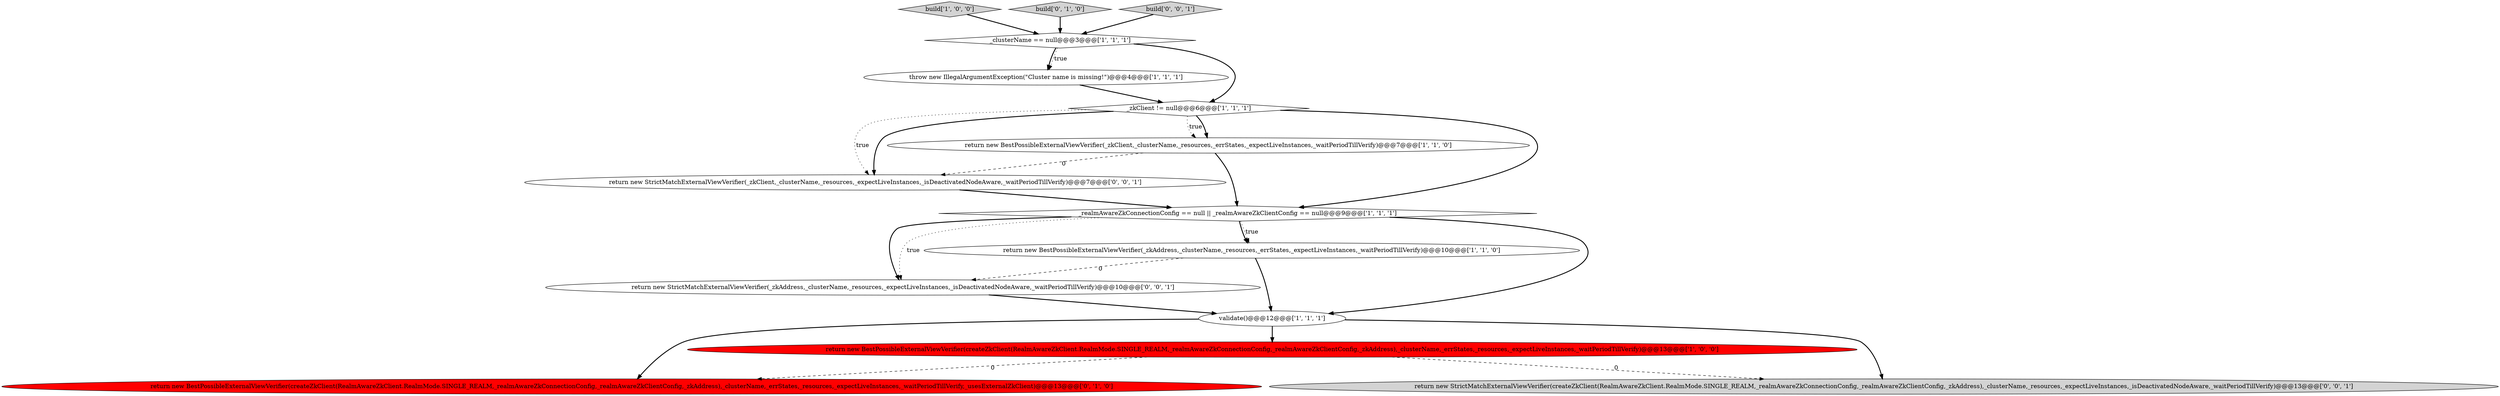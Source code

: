 digraph {
1 [style = filled, label = "build['1', '0', '0']", fillcolor = lightgray, shape = diamond image = "AAA0AAABBB1BBB"];
4 [style = filled, label = "_clusterName == null@@@3@@@['1', '1', '1']", fillcolor = white, shape = diamond image = "AAA0AAABBB1BBB"];
8 [style = filled, label = "throw new IllegalArgumentException(\"Cluster name is missing!\")@@@4@@@['1', '1', '1']", fillcolor = white, shape = ellipse image = "AAA0AAABBB1BBB"];
13 [style = filled, label = "return new StrictMatchExternalViewVerifier(_zkAddress,_clusterName,_resources,_expectLiveInstances,_isDeactivatedNodeAware,_waitPeriodTillVerify)@@@10@@@['0', '0', '1']", fillcolor = white, shape = ellipse image = "AAA0AAABBB3BBB"];
9 [style = filled, label = "return new BestPossibleExternalViewVerifier(createZkClient(RealmAwareZkClient.RealmMode.SINGLE_REALM,_realmAwareZkConnectionConfig,_realmAwareZkClientConfig,_zkAddress),_clusterName,_errStates,_resources,_expectLiveInstances,_waitPeriodTillVerify,_usesExternalZkClient)@@@13@@@['0', '1', '0']", fillcolor = red, shape = ellipse image = "AAA1AAABBB2BBB"];
11 [style = filled, label = "return new StrictMatchExternalViewVerifier(_zkClient,_clusterName,_resources,_expectLiveInstances,_isDeactivatedNodeAware,_waitPeriodTillVerify)@@@7@@@['0', '0', '1']", fillcolor = white, shape = ellipse image = "AAA0AAABBB3BBB"];
10 [style = filled, label = "build['0', '1', '0']", fillcolor = lightgray, shape = diamond image = "AAA0AAABBB2BBB"];
7 [style = filled, label = "return new BestPossibleExternalViewVerifier(createZkClient(RealmAwareZkClient.RealmMode.SINGLE_REALM,_realmAwareZkConnectionConfig,_realmAwareZkClientConfig,_zkAddress),_clusterName,_errStates,_resources,_expectLiveInstances,_waitPeriodTillVerify)@@@13@@@['1', '0', '0']", fillcolor = red, shape = ellipse image = "AAA1AAABBB1BBB"];
5 [style = filled, label = "validate()@@@12@@@['1', '1', '1']", fillcolor = white, shape = ellipse image = "AAA0AAABBB1BBB"];
3 [style = filled, label = "_realmAwareZkConnectionConfig == null || _realmAwareZkClientConfig == null@@@9@@@['1', '1', '1']", fillcolor = white, shape = diamond image = "AAA0AAABBB1BBB"];
6 [style = filled, label = "return new BestPossibleExternalViewVerifier(_zkAddress,_clusterName,_resources,_errStates,_expectLiveInstances,_waitPeriodTillVerify)@@@10@@@['1', '1', '0']", fillcolor = white, shape = ellipse image = "AAA0AAABBB1BBB"];
0 [style = filled, label = "return new BestPossibleExternalViewVerifier(_zkClient,_clusterName,_resources,_errStates,_expectLiveInstances,_waitPeriodTillVerify)@@@7@@@['1', '1', '0']", fillcolor = white, shape = ellipse image = "AAA0AAABBB1BBB"];
2 [style = filled, label = "_zkClient != null@@@6@@@['1', '1', '1']", fillcolor = white, shape = diamond image = "AAA0AAABBB1BBB"];
14 [style = filled, label = "build['0', '0', '1']", fillcolor = lightgray, shape = diamond image = "AAA0AAABBB3BBB"];
12 [style = filled, label = "return new StrictMatchExternalViewVerifier(createZkClient(RealmAwareZkClient.RealmMode.SINGLE_REALM,_realmAwareZkConnectionConfig,_realmAwareZkClientConfig,_zkAddress),_clusterName,_resources,_expectLiveInstances,_isDeactivatedNodeAware,_waitPeriodTillVerify)@@@13@@@['0', '0', '1']", fillcolor = lightgray, shape = ellipse image = "AAA0AAABBB3BBB"];
0->3 [style = bold, label=""];
1->4 [style = bold, label=""];
2->0 [style = dotted, label="true"];
5->9 [style = bold, label=""];
2->3 [style = bold, label=""];
4->8 [style = dotted, label="true"];
3->6 [style = bold, label=""];
0->11 [style = dashed, label="0"];
4->2 [style = bold, label=""];
3->6 [style = dotted, label="true"];
2->11 [style = dotted, label="true"];
6->5 [style = bold, label=""];
3->5 [style = bold, label=""];
2->0 [style = bold, label=""];
6->13 [style = dashed, label="0"];
8->2 [style = bold, label=""];
5->12 [style = bold, label=""];
11->3 [style = bold, label=""];
7->9 [style = dashed, label="0"];
10->4 [style = bold, label=""];
3->13 [style = bold, label=""];
13->5 [style = bold, label=""];
7->12 [style = dashed, label="0"];
4->8 [style = bold, label=""];
5->7 [style = bold, label=""];
2->11 [style = bold, label=""];
3->13 [style = dotted, label="true"];
14->4 [style = bold, label=""];
}
